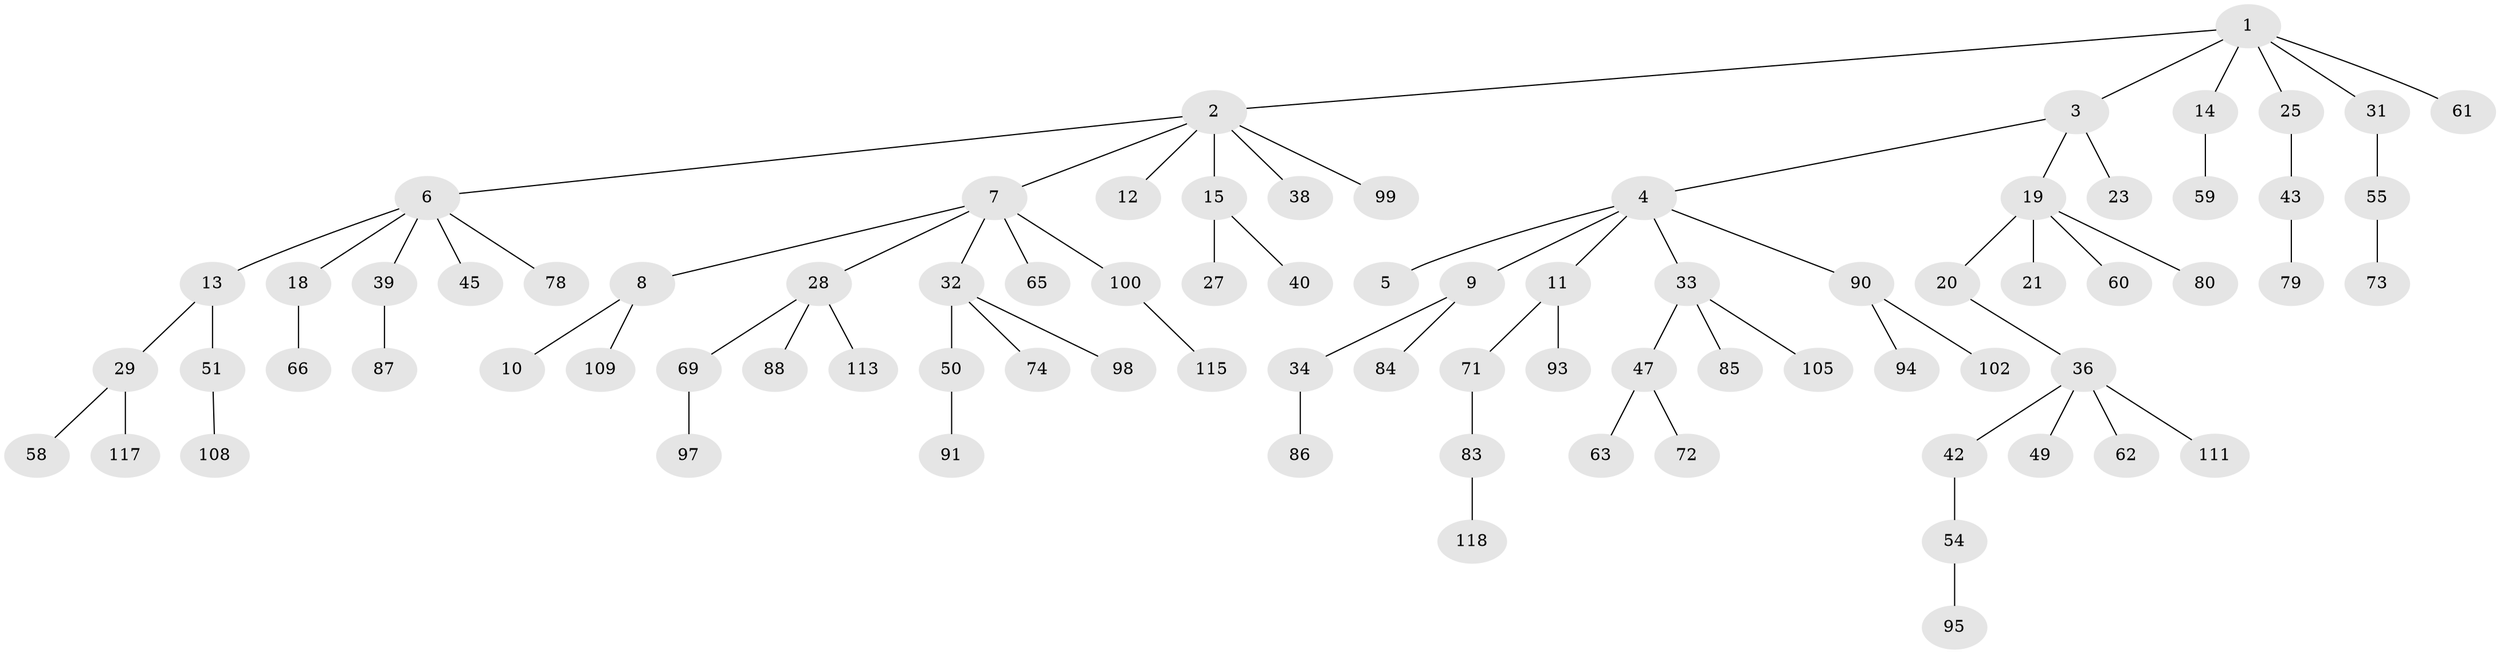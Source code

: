 // original degree distribution, {7: 0.025423728813559324, 5: 0.03389830508474576, 1: 0.5338983050847458, 6: 0.00847457627118644, 4: 0.07627118644067797, 3: 0.1016949152542373, 2: 0.22033898305084745}
// Generated by graph-tools (version 1.1) at 2025/11/02/27/25 16:11:25]
// undirected, 81 vertices, 80 edges
graph export_dot {
graph [start="1"]
  node [color=gray90,style=filled];
  1 [super="+35"];
  2 [super="+64"];
  3 [super="+26"];
  4 [super="+37"];
  5;
  6 [super="+16"];
  7 [super="+24"];
  8 [super="+48"];
  9 [super="+30"];
  10;
  11 [super="+41"];
  12;
  13 [super="+17"];
  14 [super="+22"];
  15 [super="+81"];
  18 [super="+68"];
  19 [super="+67"];
  20 [super="+116"];
  21;
  23;
  25 [super="+96"];
  27;
  28 [super="+56"];
  29 [super="+110"];
  31 [super="+52"];
  32 [super="+92"];
  33 [super="+75"];
  34 [super="+77"];
  36 [super="+44"];
  38;
  39 [super="+82"];
  40;
  42 [super="+46"];
  43 [super="+53"];
  45 [super="+104"];
  47 [super="+89"];
  49 [super="+107"];
  50 [super="+57"];
  51 [super="+76"];
  54 [super="+70"];
  55;
  58;
  59;
  60;
  61;
  62;
  63;
  65 [super="+101"];
  66;
  69;
  71;
  72;
  73;
  74;
  78;
  79;
  80;
  83 [super="+103"];
  84;
  85;
  86;
  87;
  88;
  90 [super="+114"];
  91;
  93;
  94;
  95;
  97 [super="+112"];
  98;
  99;
  100 [super="+106"];
  102;
  105;
  108;
  109;
  111;
  113;
  115;
  117;
  118;
  1 -- 2;
  1 -- 3;
  1 -- 14;
  1 -- 25;
  1 -- 31;
  1 -- 61;
  2 -- 6;
  2 -- 7;
  2 -- 12;
  2 -- 15;
  2 -- 38;
  2 -- 99;
  3 -- 4;
  3 -- 19;
  3 -- 23;
  4 -- 5;
  4 -- 9;
  4 -- 11;
  4 -- 33;
  4 -- 90;
  6 -- 13;
  6 -- 39;
  6 -- 45;
  6 -- 78;
  6 -- 18;
  7 -- 8;
  7 -- 28;
  7 -- 65;
  7 -- 32;
  7 -- 100;
  8 -- 10;
  8 -- 109;
  9 -- 84;
  9 -- 34;
  11 -- 93;
  11 -- 71;
  13 -- 29;
  13 -- 51;
  14 -- 59;
  15 -- 27;
  15 -- 40;
  18 -- 66;
  19 -- 20;
  19 -- 21;
  19 -- 60;
  19 -- 80;
  20 -- 36;
  25 -- 43;
  28 -- 69;
  28 -- 88;
  28 -- 113;
  29 -- 58;
  29 -- 117;
  31 -- 55;
  32 -- 50;
  32 -- 74;
  32 -- 98;
  33 -- 47;
  33 -- 85;
  33 -- 105;
  34 -- 86;
  36 -- 42;
  36 -- 49;
  36 -- 62;
  36 -- 111;
  39 -- 87;
  42 -- 54;
  43 -- 79;
  47 -- 63;
  47 -- 72;
  50 -- 91;
  51 -- 108;
  54 -- 95;
  55 -- 73;
  69 -- 97;
  71 -- 83;
  83 -- 118;
  90 -- 94;
  90 -- 102;
  100 -- 115;
}
